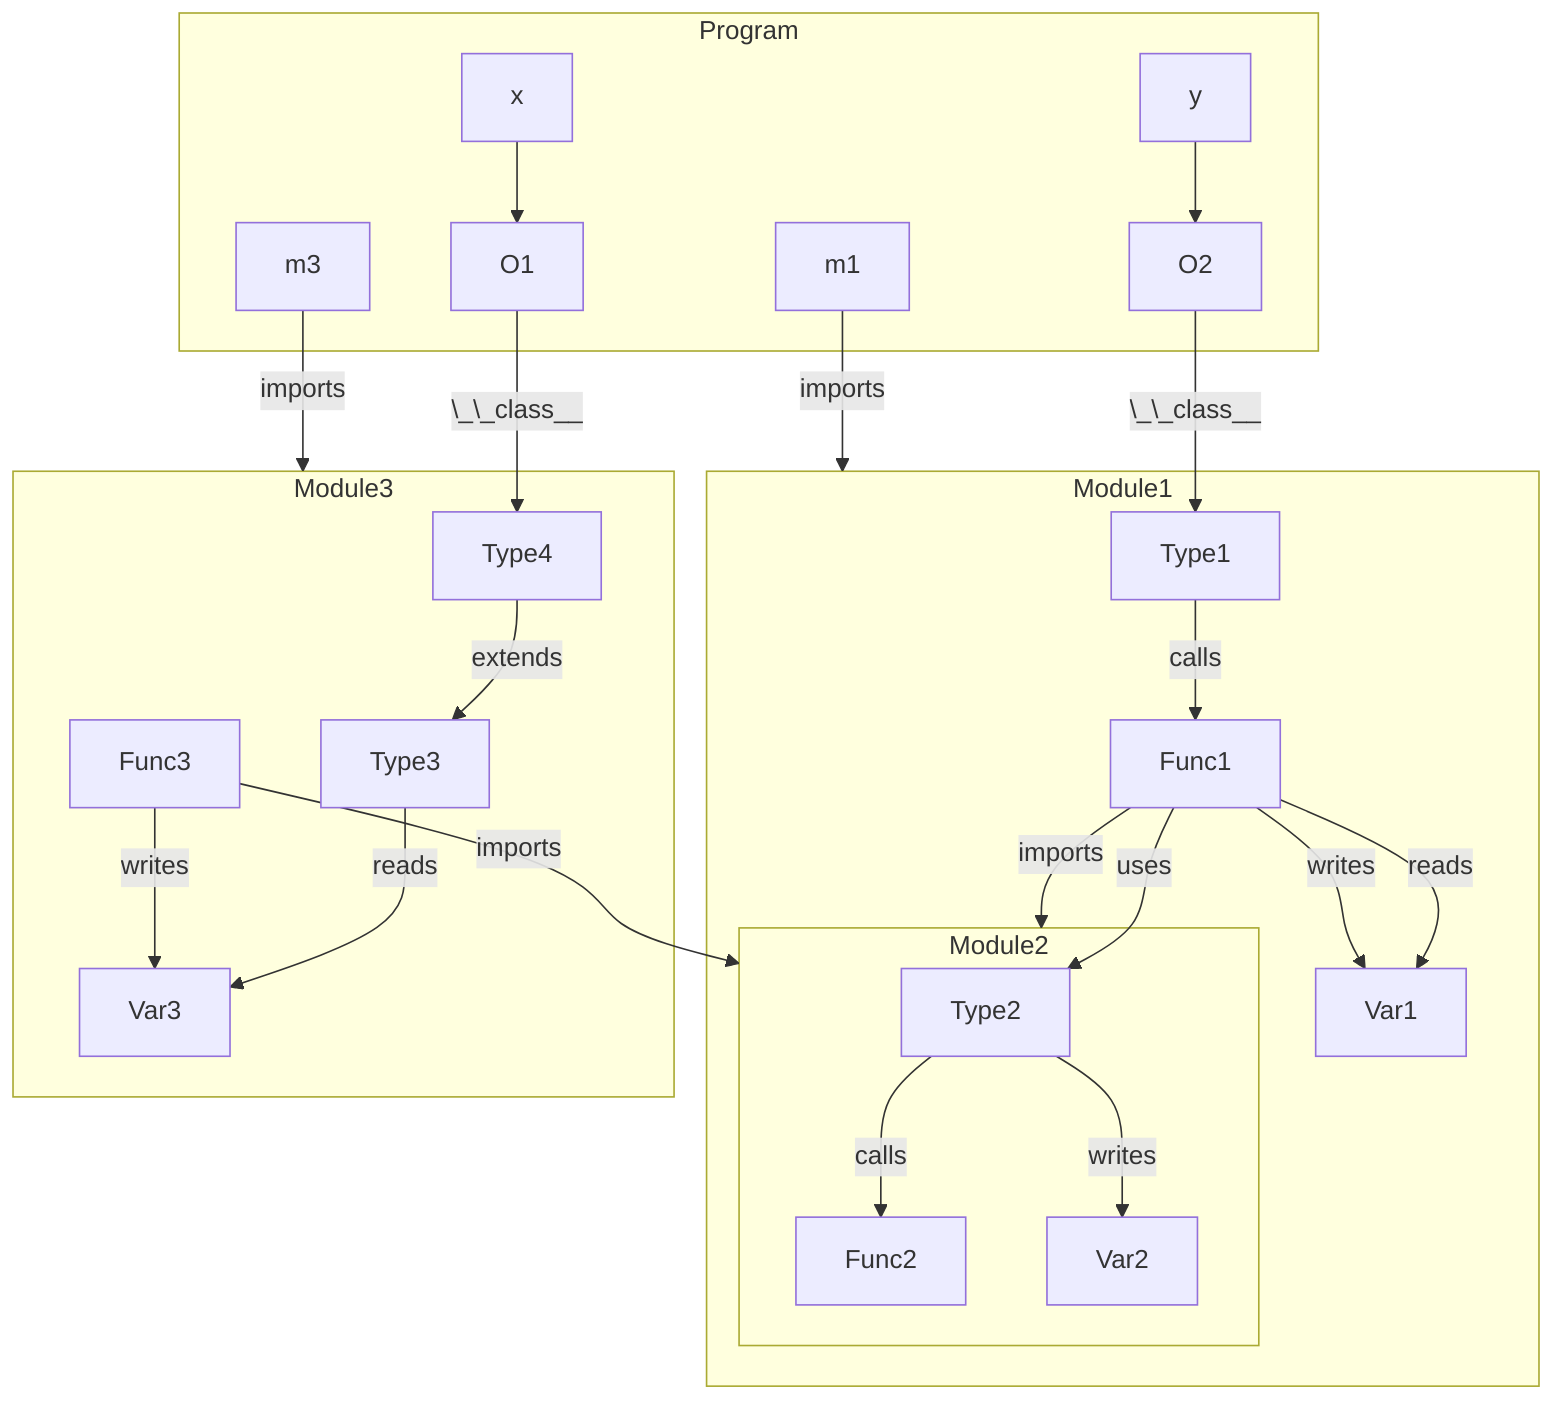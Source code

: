 graph
     subgraph Module1
       A[Type1]
       B[Func1]
       X[Var1]
       subgraph Module2
           C[Type2]
           D[Func2]
           Y[Var2]
       end
     end

     subgraph Module3
       E[Type3]
       EE[Type4]
       Z[Var3]
       F[Func3]
     end

     subgraph Program
       O1
       O2
       x
       y
       m3
       m1
     end

     A -- calls --> B
     B -- uses --> C
     B -- imports --> Module2
     B -- reads --> X
     B -- writes --> X
     C -- calls --> D
     C -- writes --> Y

     E -- reads --> Z
     F -- writes --> Z
     
     F -- imports --> Module2

     EE -- extends --> E
     
     O1 -- \_\_class__ --> EE
     O2 -- \_\_class__ --> A
     x --> O1
     y --> O2
     m1 -- imports --> Module1
     m3 -- imports --> Module3